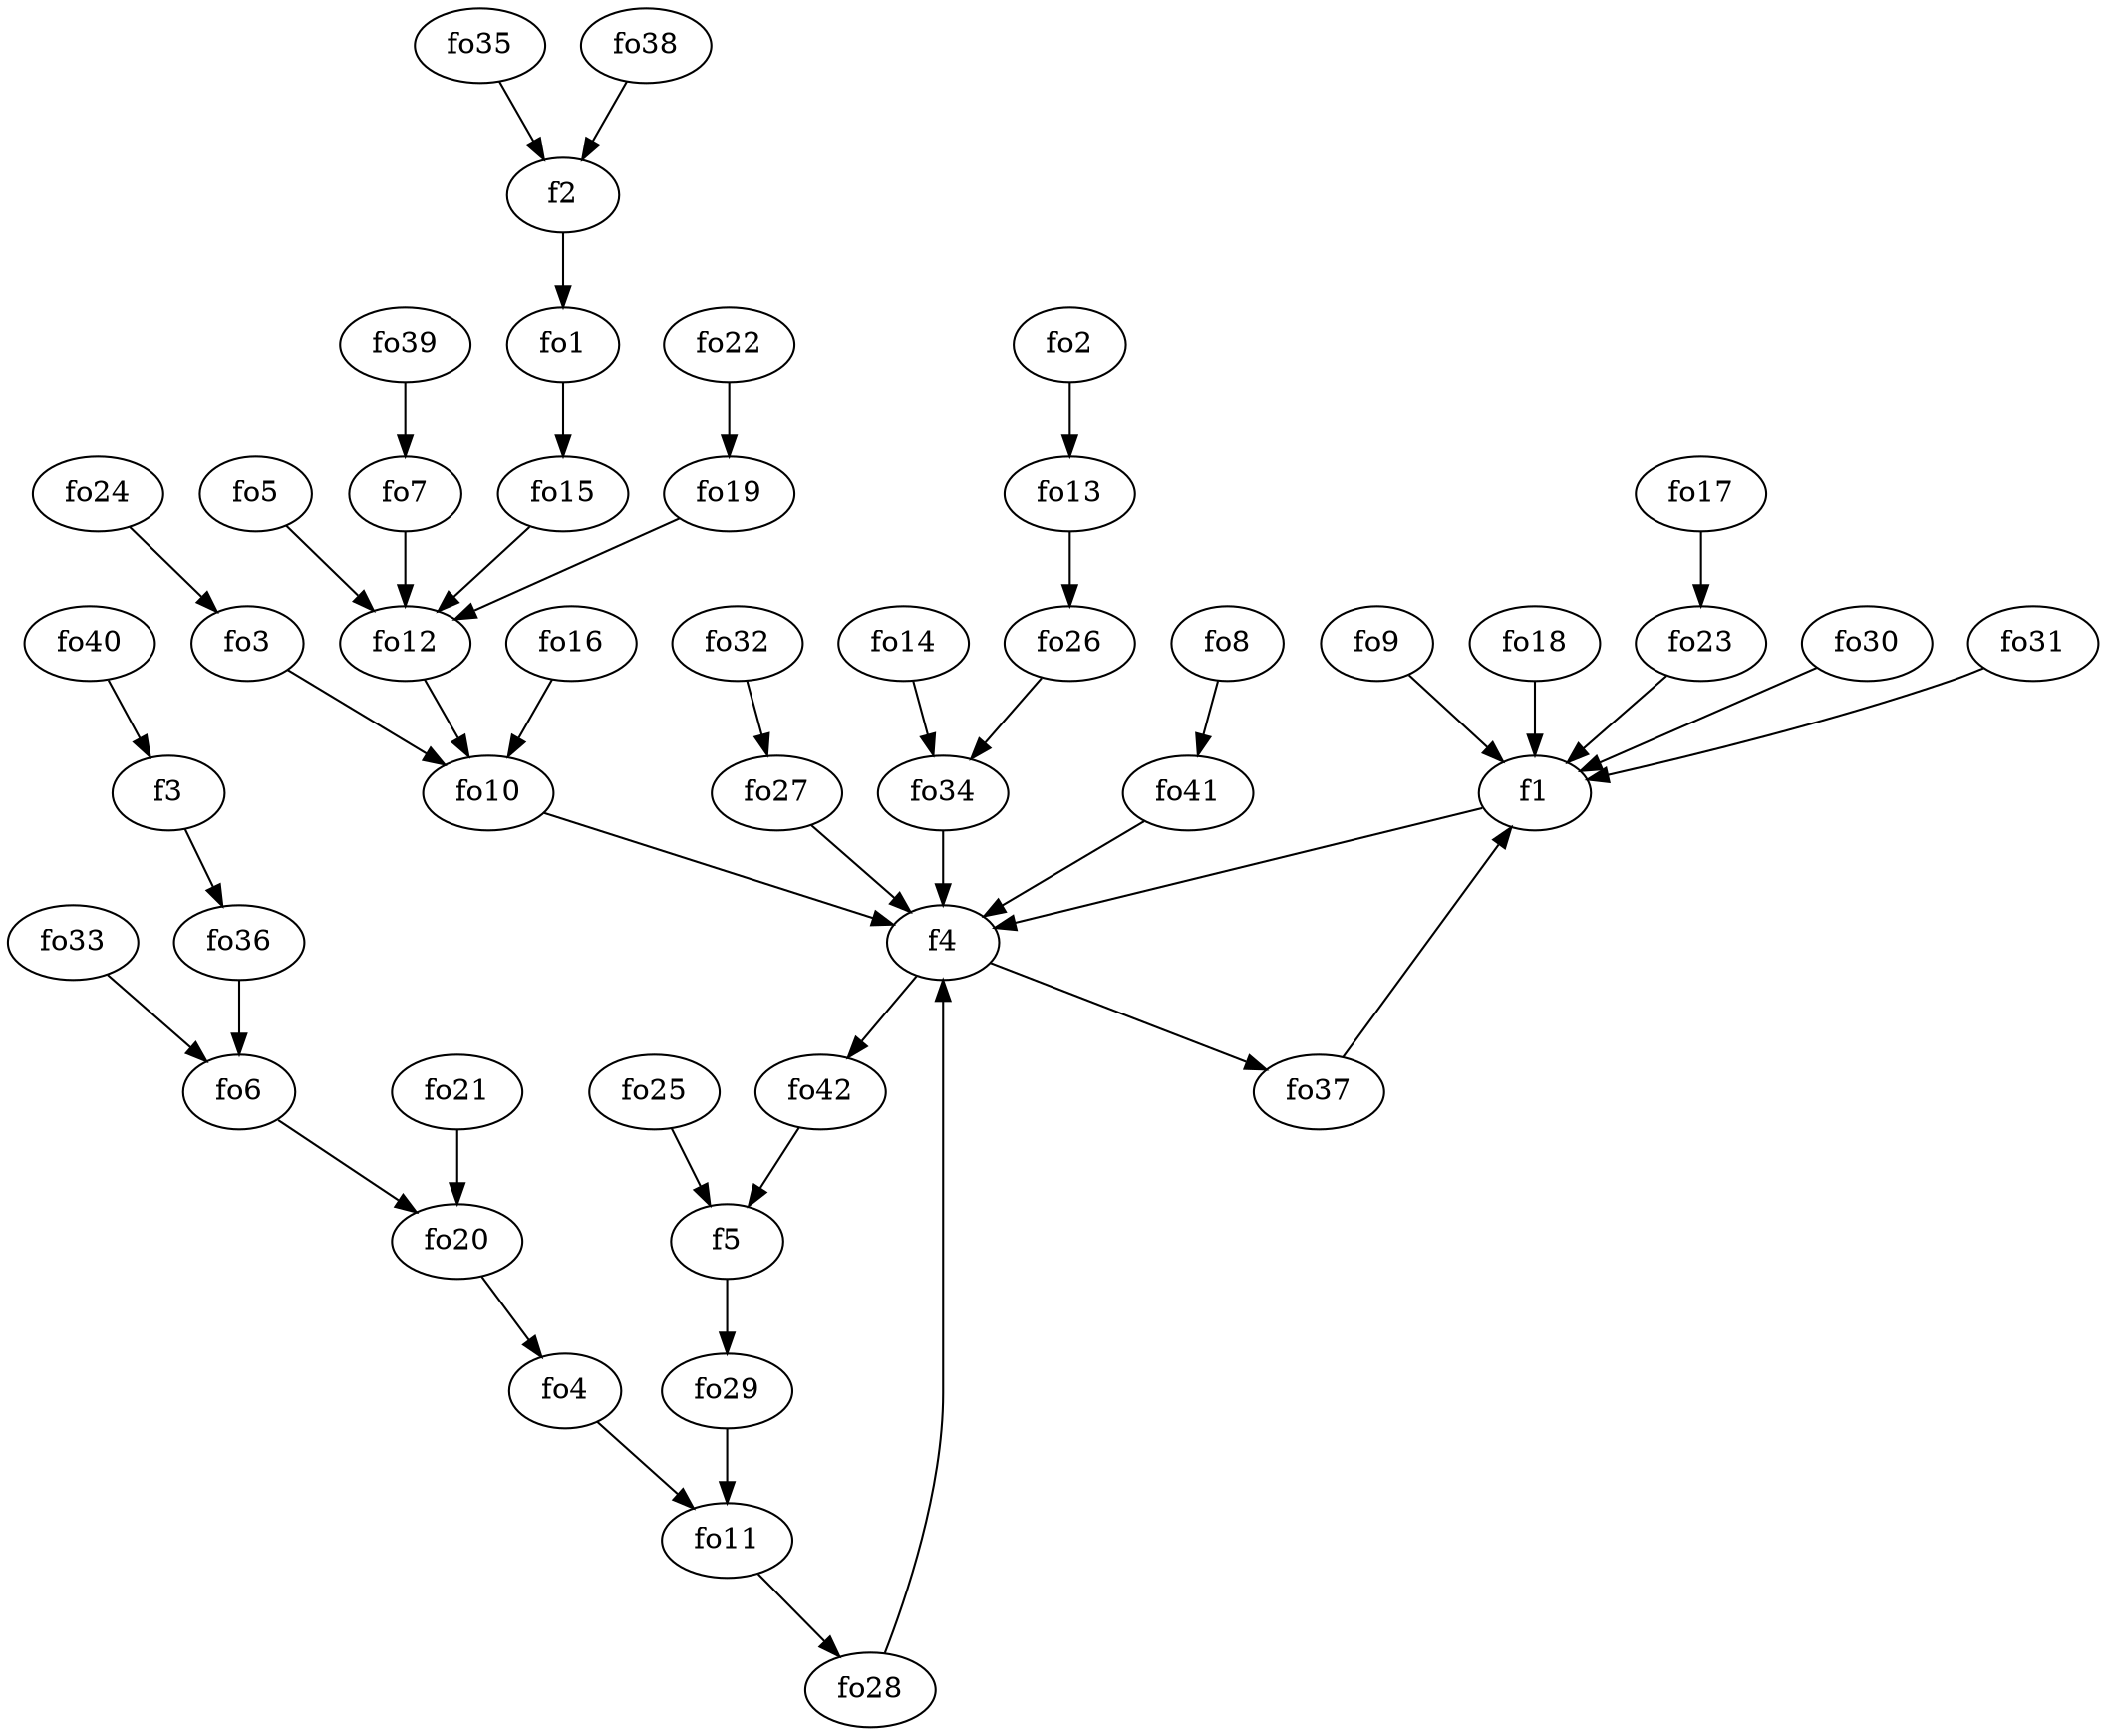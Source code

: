 strict digraph  {
f1;
f2;
f3;
f4;
f5;
fo1;
fo2;
fo3;
fo4;
fo5;
fo6;
fo7;
fo8;
fo9;
fo10;
fo11;
fo12;
fo13;
fo14;
fo15;
fo16;
fo17;
fo18;
fo19;
fo20;
fo21;
fo22;
fo23;
fo24;
fo25;
fo26;
fo27;
fo28;
fo29;
fo30;
fo31;
fo32;
fo33;
fo34;
fo35;
fo36;
fo37;
fo38;
fo39;
fo40;
fo41;
fo42;
f1 -> f4  [weight=2];
f2 -> fo1  [weight=2];
f3 -> fo36  [weight=2];
f4 -> fo37  [weight=2];
f4 -> fo42  [weight=2];
f5 -> fo29  [weight=2];
fo1 -> fo15  [weight=2];
fo2 -> fo13  [weight=2];
fo3 -> fo10  [weight=2];
fo4 -> fo11  [weight=2];
fo5 -> fo12  [weight=2];
fo6 -> fo20  [weight=2];
fo7 -> fo12  [weight=2];
fo8 -> fo41  [weight=2];
fo9 -> f1  [weight=2];
fo10 -> f4  [weight=2];
fo11 -> fo28  [weight=2];
fo12 -> fo10  [weight=2];
fo13 -> fo26  [weight=2];
fo14 -> fo34  [weight=2];
fo15 -> fo12  [weight=2];
fo16 -> fo10  [weight=2];
fo17 -> fo23  [weight=2];
fo18 -> f1  [weight=2];
fo19 -> fo12  [weight=2];
fo20 -> fo4  [weight=2];
fo21 -> fo20  [weight=2];
fo22 -> fo19  [weight=2];
fo23 -> f1  [weight=2];
fo24 -> fo3  [weight=2];
fo25 -> f5  [weight=2];
fo26 -> fo34  [weight=2];
fo27 -> f4  [weight=2];
fo28 -> f4  [weight=2];
fo29 -> fo11  [weight=2];
fo30 -> f1  [weight=2];
fo31 -> f1  [weight=2];
fo32 -> fo27  [weight=2];
fo33 -> fo6  [weight=2];
fo34 -> f4  [weight=2];
fo35 -> f2  [weight=2];
fo36 -> fo6  [weight=2];
fo37 -> f1  [weight=2];
fo38 -> f2  [weight=2];
fo39 -> fo7  [weight=2];
fo40 -> f3  [weight=2];
fo41 -> f4  [weight=2];
fo42 -> f5  [weight=2];
}
